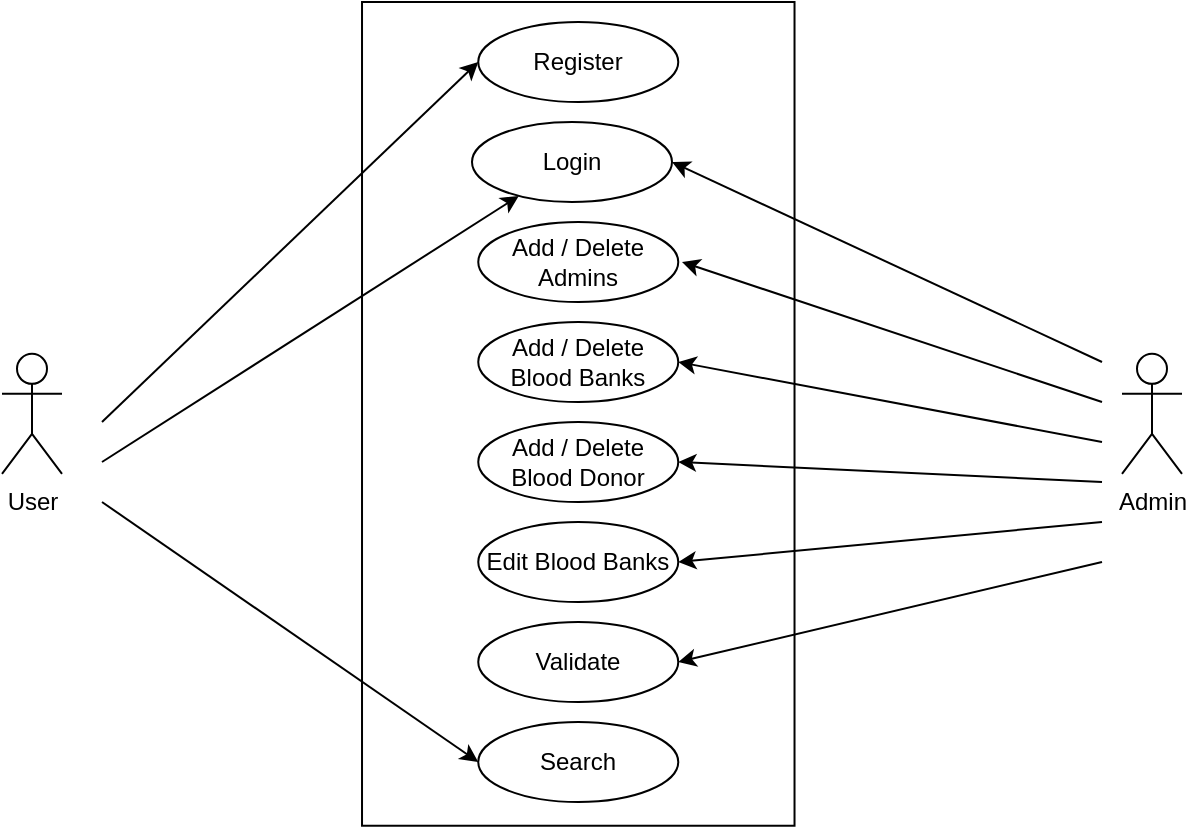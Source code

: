 <mxfile version="17.4.2" type="device"><diagram id="1R3WWCICilbtS6xU4WHy" name="Page-1"><mxGraphModel dx="1038" dy="641" grid="0" gridSize="10" guides="1" tooltips="1" connect="1" arrows="1" fold="1" page="1" pageScale="1" pageWidth="850" pageHeight="1100" math="0" shadow="0"><root><mxCell id="0"/><mxCell id="1" parent="0"/><mxCell id="tMM_TdI49Igrog6m4eSk-1" value="" style="rounded=0;whiteSpace=wrap;html=1;rotation=90;" parent="1" vertex="1"><mxGeometry x="172.2" y="187.81" width="411.87" height="216.25" as="geometry"/></mxCell><mxCell id="tMM_TdI49Igrog6m4eSk-5" value="Register" style="ellipse;whiteSpace=wrap;html=1;align=center;" parent="1" vertex="1"><mxGeometry x="328.13" y="100" width="100" height="40" as="geometry"/></mxCell><mxCell id="tMM_TdI49Igrog6m4eSk-8" value="Add / Delete Blood Banks" style="ellipse;whiteSpace=wrap;html=1;align=center;" parent="1" vertex="1"><mxGeometry x="328.13" y="250" width="100" height="40" as="geometry"/></mxCell><mxCell id="tMM_TdI49Igrog6m4eSk-9" value="Add / Delete Blood Donor" style="ellipse;whiteSpace=wrap;html=1;align=center;" parent="1" vertex="1"><mxGeometry x="328.13" y="300" width="100" height="40" as="geometry"/></mxCell><mxCell id="tMM_TdI49Igrog6m4eSk-11" value="Add / Delete Admins" style="ellipse;whiteSpace=wrap;html=1;align=center;" parent="1" vertex="1"><mxGeometry x="328.13" y="200" width="100" height="40" as="geometry"/></mxCell><mxCell id="tMM_TdI49Igrog6m4eSk-12" value="Login" style="ellipse;whiteSpace=wrap;html=1;align=center;" parent="1" vertex="1"><mxGeometry x="325" y="150" width="100" height="40" as="geometry"/></mxCell><mxCell id="tMM_TdI49Igrog6m4eSk-13" value="Edit Blood Banks" style="ellipse;whiteSpace=wrap;html=1;align=center;" parent="1" vertex="1"><mxGeometry x="328.13" y="350" width="100" height="40" as="geometry"/></mxCell><mxCell id="tMM_TdI49Igrog6m4eSk-15" value="Validate" style="ellipse;whiteSpace=wrap;html=1;align=center;" parent="1" vertex="1"><mxGeometry x="328.13" y="400" width="100" height="40" as="geometry"/></mxCell><mxCell id="tMM_TdI49Igrog6m4eSk-16" value="Search" style="ellipse;whiteSpace=wrap;html=1;align=center;" parent="1" vertex="1"><mxGeometry x="328.13" y="450" width="100" height="40" as="geometry"/></mxCell><mxCell id="tMM_TdI49Igrog6m4eSk-17" value="Admin" style="shape=umlActor;verticalLabelPosition=bottom;verticalAlign=top;html=1;outlineConnect=0;" parent="1" vertex="1"><mxGeometry x="650" y="265.93" width="30" height="60" as="geometry"/></mxCell><mxCell id="tMM_TdI49Igrog6m4eSk-18" value="" style="endArrow=classic;html=1;rounded=0;entryX=1;entryY=0.5;entryDx=0;entryDy=0;" parent="1" target="tMM_TdI49Igrog6m4eSk-12" edge="1"><mxGeometry width="50" height="50" relative="1" as="geometry"><mxPoint x="640" y="270" as="sourcePoint"/><mxPoint x="430" y="230" as="targetPoint"/></mxGeometry></mxCell><mxCell id="tMM_TdI49Igrog6m4eSk-20" value="" style="endArrow=classic;html=1;rounded=0;" parent="1" edge="1"><mxGeometry width="50" height="50" relative="1" as="geometry"><mxPoint x="640" y="290" as="sourcePoint"/><mxPoint x="430" y="220" as="targetPoint"/></mxGeometry></mxCell><mxCell id="tMM_TdI49Igrog6m4eSk-21" value="" style="endArrow=classic;html=1;rounded=0;entryX=1;entryY=0.5;entryDx=0;entryDy=0;" parent="1" target="tMM_TdI49Igrog6m4eSk-8" edge="1"><mxGeometry width="50" height="50" relative="1" as="geometry"><mxPoint x="640" y="310" as="sourcePoint"/><mxPoint x="430" y="230" as="targetPoint"/></mxGeometry></mxCell><mxCell id="tMM_TdI49Igrog6m4eSk-22" value="" style="endArrow=classic;html=1;rounded=0;entryX=1;entryY=0.5;entryDx=0;entryDy=0;" parent="1" target="tMM_TdI49Igrog6m4eSk-9" edge="1"><mxGeometry width="50" height="50" relative="1" as="geometry"><mxPoint x="640" y="330" as="sourcePoint"/><mxPoint x="430" y="230" as="targetPoint"/></mxGeometry></mxCell><mxCell id="tMM_TdI49Igrog6m4eSk-23" value="" style="endArrow=classic;html=1;rounded=0;entryX=1;entryY=0.5;entryDx=0;entryDy=0;" parent="1" target="tMM_TdI49Igrog6m4eSk-13" edge="1"><mxGeometry width="50" height="50" relative="1" as="geometry"><mxPoint x="640" y="350" as="sourcePoint"/><mxPoint x="430" y="230" as="targetPoint"/></mxGeometry></mxCell><mxCell id="tMM_TdI49Igrog6m4eSk-24" value="" style="endArrow=classic;html=1;rounded=0;entryX=1;entryY=0.5;entryDx=0;entryDy=0;" parent="1" target="tMM_TdI49Igrog6m4eSk-15" edge="1"><mxGeometry width="50" height="50" relative="1" as="geometry"><mxPoint x="640" y="370" as="sourcePoint"/><mxPoint x="430" y="230" as="targetPoint"/></mxGeometry></mxCell><mxCell id="tMM_TdI49Igrog6m4eSk-25" value="User" style="shape=umlActor;verticalLabelPosition=bottom;verticalAlign=top;html=1;outlineConnect=0;" parent="1" vertex="1"><mxGeometry x="90" y="265.93" width="30" height="60" as="geometry"/></mxCell><mxCell id="tMM_TdI49Igrog6m4eSk-26" value="" style="endArrow=classic;html=1;rounded=0;entryX=0;entryY=0.5;entryDx=0;entryDy=0;" parent="1" target="tMM_TdI49Igrog6m4eSk-5" edge="1"><mxGeometry width="50" height="50" relative="1" as="geometry"><mxPoint x="140" y="300" as="sourcePoint"/><mxPoint x="430" y="230" as="targetPoint"/></mxGeometry></mxCell><mxCell id="tMM_TdI49Igrog6m4eSk-27" value="" style="endArrow=classic;html=1;rounded=0;" parent="1" target="tMM_TdI49Igrog6m4eSk-12" edge="1"><mxGeometry width="50" height="50" relative="1" as="geometry"><mxPoint x="140" y="320" as="sourcePoint"/><mxPoint x="430" y="230" as="targetPoint"/></mxGeometry></mxCell><mxCell id="tMM_TdI49Igrog6m4eSk-28" value="" style="endArrow=classic;html=1;rounded=0;entryX=0;entryY=0.5;entryDx=0;entryDy=0;" parent="1" target="tMM_TdI49Igrog6m4eSk-16" edge="1"><mxGeometry width="50" height="50" relative="1" as="geometry"><mxPoint x="140" y="340" as="sourcePoint"/><mxPoint x="430" y="230" as="targetPoint"/></mxGeometry></mxCell></root></mxGraphModel></diagram></mxfile>